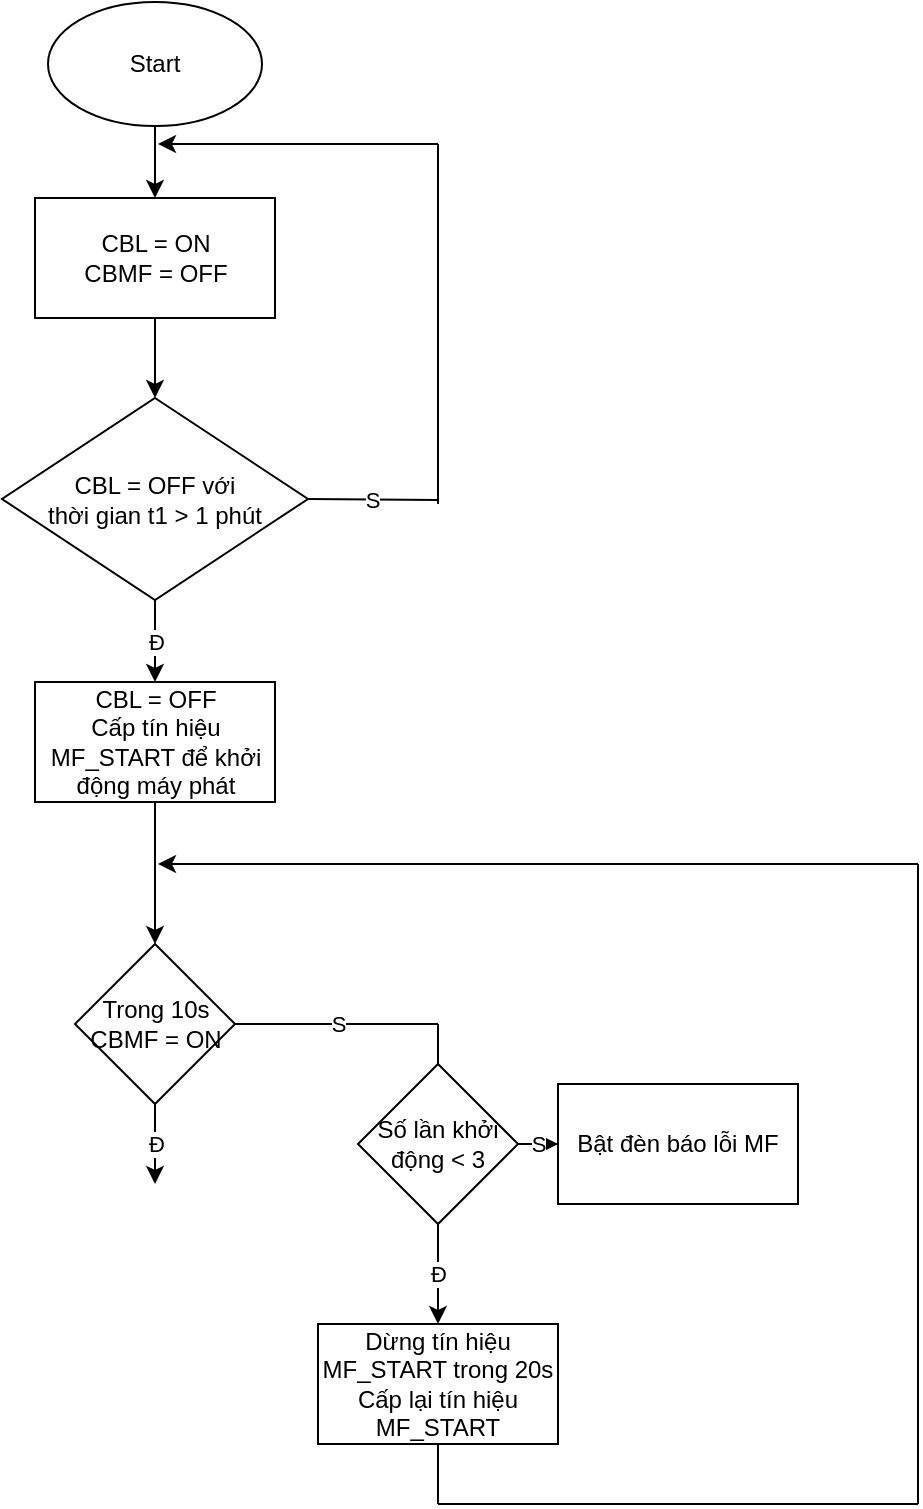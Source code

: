 <mxfile version="21.5.2" type="github">
  <diagram name="Page-1" id="3nB90zPooGlP-AQ_LGa6">
    <mxGraphModel dx="1276" dy="527" grid="1" gridSize="10" guides="1" tooltips="1" connect="1" arrows="1" fold="1" page="1" pageScale="1" pageWidth="850" pageHeight="1100" math="0" shadow="0">
      <root>
        <mxCell id="0" />
        <mxCell id="1" parent="0" />
        <mxCell id="G3K6QtKUeZGnVxPSgdZC-3" value="" style="edgeStyle=orthogonalEdgeStyle;rounded=0;orthogonalLoop=1;jettySize=auto;html=1;" edge="1" parent="1" source="G3K6QtKUeZGnVxPSgdZC-1" target="G3K6QtKUeZGnVxPSgdZC-2">
          <mxGeometry relative="1" as="geometry" />
        </mxCell>
        <mxCell id="G3K6QtKUeZGnVxPSgdZC-1" value="Start" style="ellipse;whiteSpace=wrap;html=1;" vertex="1" parent="1">
          <mxGeometry x="365" y="49" width="107" height="62" as="geometry" />
        </mxCell>
        <mxCell id="G3K6QtKUeZGnVxPSgdZC-5" value="" style="edgeStyle=orthogonalEdgeStyle;rounded=0;orthogonalLoop=1;jettySize=auto;html=1;" edge="1" parent="1" source="G3K6QtKUeZGnVxPSgdZC-2" target="G3K6QtKUeZGnVxPSgdZC-4">
          <mxGeometry relative="1" as="geometry" />
        </mxCell>
        <mxCell id="G3K6QtKUeZGnVxPSgdZC-2" value="CBL = ON&lt;br&gt;CBMF = OFF" style="whiteSpace=wrap;html=1;" vertex="1" parent="1">
          <mxGeometry x="358.5" y="147" width="120" height="60" as="geometry" />
        </mxCell>
        <mxCell id="G3K6QtKUeZGnVxPSgdZC-7" value="Đ" style="edgeStyle=orthogonalEdgeStyle;rounded=0;orthogonalLoop=1;jettySize=auto;html=1;" edge="1" parent="1" source="G3K6QtKUeZGnVxPSgdZC-4" target="G3K6QtKUeZGnVxPSgdZC-6">
          <mxGeometry relative="1" as="geometry" />
        </mxCell>
        <mxCell id="G3K6QtKUeZGnVxPSgdZC-4" value="CBL = OFF với &lt;br&gt;thời gian t1 &amp;gt; 1 phút" style="rhombus;whiteSpace=wrap;html=1;align=center;" vertex="1" parent="1">
          <mxGeometry x="342" y="247" width="153" height="101" as="geometry" />
        </mxCell>
        <mxCell id="G3K6QtKUeZGnVxPSgdZC-9" value="" style="edgeStyle=orthogonalEdgeStyle;rounded=0;orthogonalLoop=1;jettySize=auto;html=1;" edge="1" parent="1" source="G3K6QtKUeZGnVxPSgdZC-6" target="G3K6QtKUeZGnVxPSgdZC-8">
          <mxGeometry relative="1" as="geometry" />
        </mxCell>
        <mxCell id="G3K6QtKUeZGnVxPSgdZC-6" value="CBL = OFF&lt;br&gt;Cấp tín hiệu MF_START để khởi động máy phát" style="whiteSpace=wrap;html=1;" vertex="1" parent="1">
          <mxGeometry x="358.5" y="389" width="120" height="60" as="geometry" />
        </mxCell>
        <mxCell id="G3K6QtKUeZGnVxPSgdZC-25" value="Đ" style="edgeStyle=orthogonalEdgeStyle;rounded=0;orthogonalLoop=1;jettySize=auto;html=1;" edge="1" parent="1" source="G3K6QtKUeZGnVxPSgdZC-8">
          <mxGeometry relative="1" as="geometry">
            <mxPoint x="418.5" y="640" as="targetPoint" />
          </mxGeometry>
        </mxCell>
        <mxCell id="G3K6QtKUeZGnVxPSgdZC-8" value="Trong 10s&lt;br&gt;CBMF = ON" style="rhombus;whiteSpace=wrap;html=1;" vertex="1" parent="1">
          <mxGeometry x="378.5" y="520" width="80" height="80" as="geometry" />
        </mxCell>
        <mxCell id="G3K6QtKUeZGnVxPSgdZC-11" value="S" style="endArrow=none;html=1;rounded=0;exitX=1;exitY=0.5;exitDx=0;exitDy=0;" edge="1" parent="1" source="G3K6QtKUeZGnVxPSgdZC-4">
          <mxGeometry width="50" height="50" relative="1" as="geometry">
            <mxPoint x="542" y="276" as="sourcePoint" />
            <mxPoint x="560" y="298" as="targetPoint" />
          </mxGeometry>
        </mxCell>
        <mxCell id="G3K6QtKUeZGnVxPSgdZC-12" value="" style="endArrow=none;html=1;rounded=0;" edge="1" parent="1">
          <mxGeometry width="50" height="50" relative="1" as="geometry">
            <mxPoint x="560" y="300" as="sourcePoint" />
            <mxPoint x="560" y="120" as="targetPoint" />
          </mxGeometry>
        </mxCell>
        <mxCell id="G3K6QtKUeZGnVxPSgdZC-13" value="" style="endArrow=classic;html=1;rounded=0;" edge="1" parent="1">
          <mxGeometry width="50" height="50" relative="1" as="geometry">
            <mxPoint x="560" y="120" as="sourcePoint" />
            <mxPoint x="420" y="120" as="targetPoint" />
          </mxGeometry>
        </mxCell>
        <mxCell id="G3K6QtKUeZGnVxPSgdZC-14" value="S" style="endArrow=none;html=1;rounded=0;exitX=1;exitY=0.5;exitDx=0;exitDy=0;" edge="1" parent="1" source="G3K6QtKUeZGnVxPSgdZC-8">
          <mxGeometry width="50" height="50" relative="1" as="geometry">
            <mxPoint x="490" y="560" as="sourcePoint" />
            <mxPoint x="560" y="560" as="targetPoint" />
          </mxGeometry>
        </mxCell>
        <mxCell id="G3K6QtKUeZGnVxPSgdZC-16" value="Dừng tín hiệu MF_START trong 20s&lt;br&gt;Cấp lại tín hiệu MF_START" style="rounded=0;whiteSpace=wrap;html=1;" vertex="1" parent="1">
          <mxGeometry x="500" y="710" width="120" height="60" as="geometry" />
        </mxCell>
        <mxCell id="G3K6QtKUeZGnVxPSgdZC-23" value="" style="endArrow=classic;html=1;rounded=0;" edge="1" parent="1">
          <mxGeometry width="50" height="50" relative="1" as="geometry">
            <mxPoint x="680" y="480" as="sourcePoint" />
            <mxPoint x="420" y="480" as="targetPoint" />
          </mxGeometry>
        </mxCell>
        <mxCell id="G3K6QtKUeZGnVxPSgdZC-28" value="Đ" style="edgeStyle=orthogonalEdgeStyle;rounded=0;orthogonalLoop=1;jettySize=auto;html=1;entryX=0.5;entryY=0;entryDx=0;entryDy=0;" edge="1" parent="1" source="G3K6QtKUeZGnVxPSgdZC-26" target="G3K6QtKUeZGnVxPSgdZC-16">
          <mxGeometry relative="1" as="geometry" />
        </mxCell>
        <mxCell id="G3K6QtKUeZGnVxPSgdZC-30" value="S" style="edgeStyle=orthogonalEdgeStyle;rounded=0;orthogonalLoop=1;jettySize=auto;html=1;" edge="1" parent="1" source="G3K6QtKUeZGnVxPSgdZC-26" target="G3K6QtKUeZGnVxPSgdZC-29">
          <mxGeometry relative="1" as="geometry" />
        </mxCell>
        <mxCell id="G3K6QtKUeZGnVxPSgdZC-26" value="Số lần khởi động &amp;lt; 3" style="rhombus;whiteSpace=wrap;html=1;" vertex="1" parent="1">
          <mxGeometry x="520" y="580" width="80" height="80" as="geometry" />
        </mxCell>
        <mxCell id="G3K6QtKUeZGnVxPSgdZC-27" value="" style="endArrow=none;html=1;rounded=0;entryX=0.5;entryY=0;entryDx=0;entryDy=0;" edge="1" parent="1" target="G3K6QtKUeZGnVxPSgdZC-26">
          <mxGeometry width="50" height="50" relative="1" as="geometry">
            <mxPoint x="560" y="560" as="sourcePoint" />
            <mxPoint x="650" y="520" as="targetPoint" />
          </mxGeometry>
        </mxCell>
        <mxCell id="G3K6QtKUeZGnVxPSgdZC-29" value="Bật đèn báo lỗi MF" style="whiteSpace=wrap;html=1;" vertex="1" parent="1">
          <mxGeometry x="620" y="590" width="120" height="60" as="geometry" />
        </mxCell>
        <mxCell id="G3K6QtKUeZGnVxPSgdZC-31" value="" style="endArrow=none;html=1;rounded=0;entryX=0.5;entryY=1;entryDx=0;entryDy=0;" edge="1" parent="1" target="G3K6QtKUeZGnVxPSgdZC-16">
          <mxGeometry width="50" height="50" relative="1" as="geometry">
            <mxPoint x="560" y="800" as="sourcePoint" />
            <mxPoint x="580" y="820" as="targetPoint" />
          </mxGeometry>
        </mxCell>
        <mxCell id="G3K6QtKUeZGnVxPSgdZC-32" value="" style="endArrow=none;html=1;rounded=0;" edge="1" parent="1">
          <mxGeometry width="50" height="50" relative="1" as="geometry">
            <mxPoint x="560" y="800" as="sourcePoint" />
            <mxPoint x="800" y="800" as="targetPoint" />
          </mxGeometry>
        </mxCell>
        <mxCell id="G3K6QtKUeZGnVxPSgdZC-33" value="" style="endArrow=none;html=1;rounded=0;" edge="1" parent="1">
          <mxGeometry width="50" height="50" relative="1" as="geometry">
            <mxPoint x="800" y="800" as="sourcePoint" />
            <mxPoint x="800" y="480" as="targetPoint" />
          </mxGeometry>
        </mxCell>
        <mxCell id="G3K6QtKUeZGnVxPSgdZC-34" value="" style="endArrow=none;html=1;rounded=0;" edge="1" parent="1">
          <mxGeometry width="50" height="50" relative="1" as="geometry">
            <mxPoint x="680" y="480" as="sourcePoint" />
            <mxPoint x="800" y="480" as="targetPoint" />
          </mxGeometry>
        </mxCell>
      </root>
    </mxGraphModel>
  </diagram>
</mxfile>
